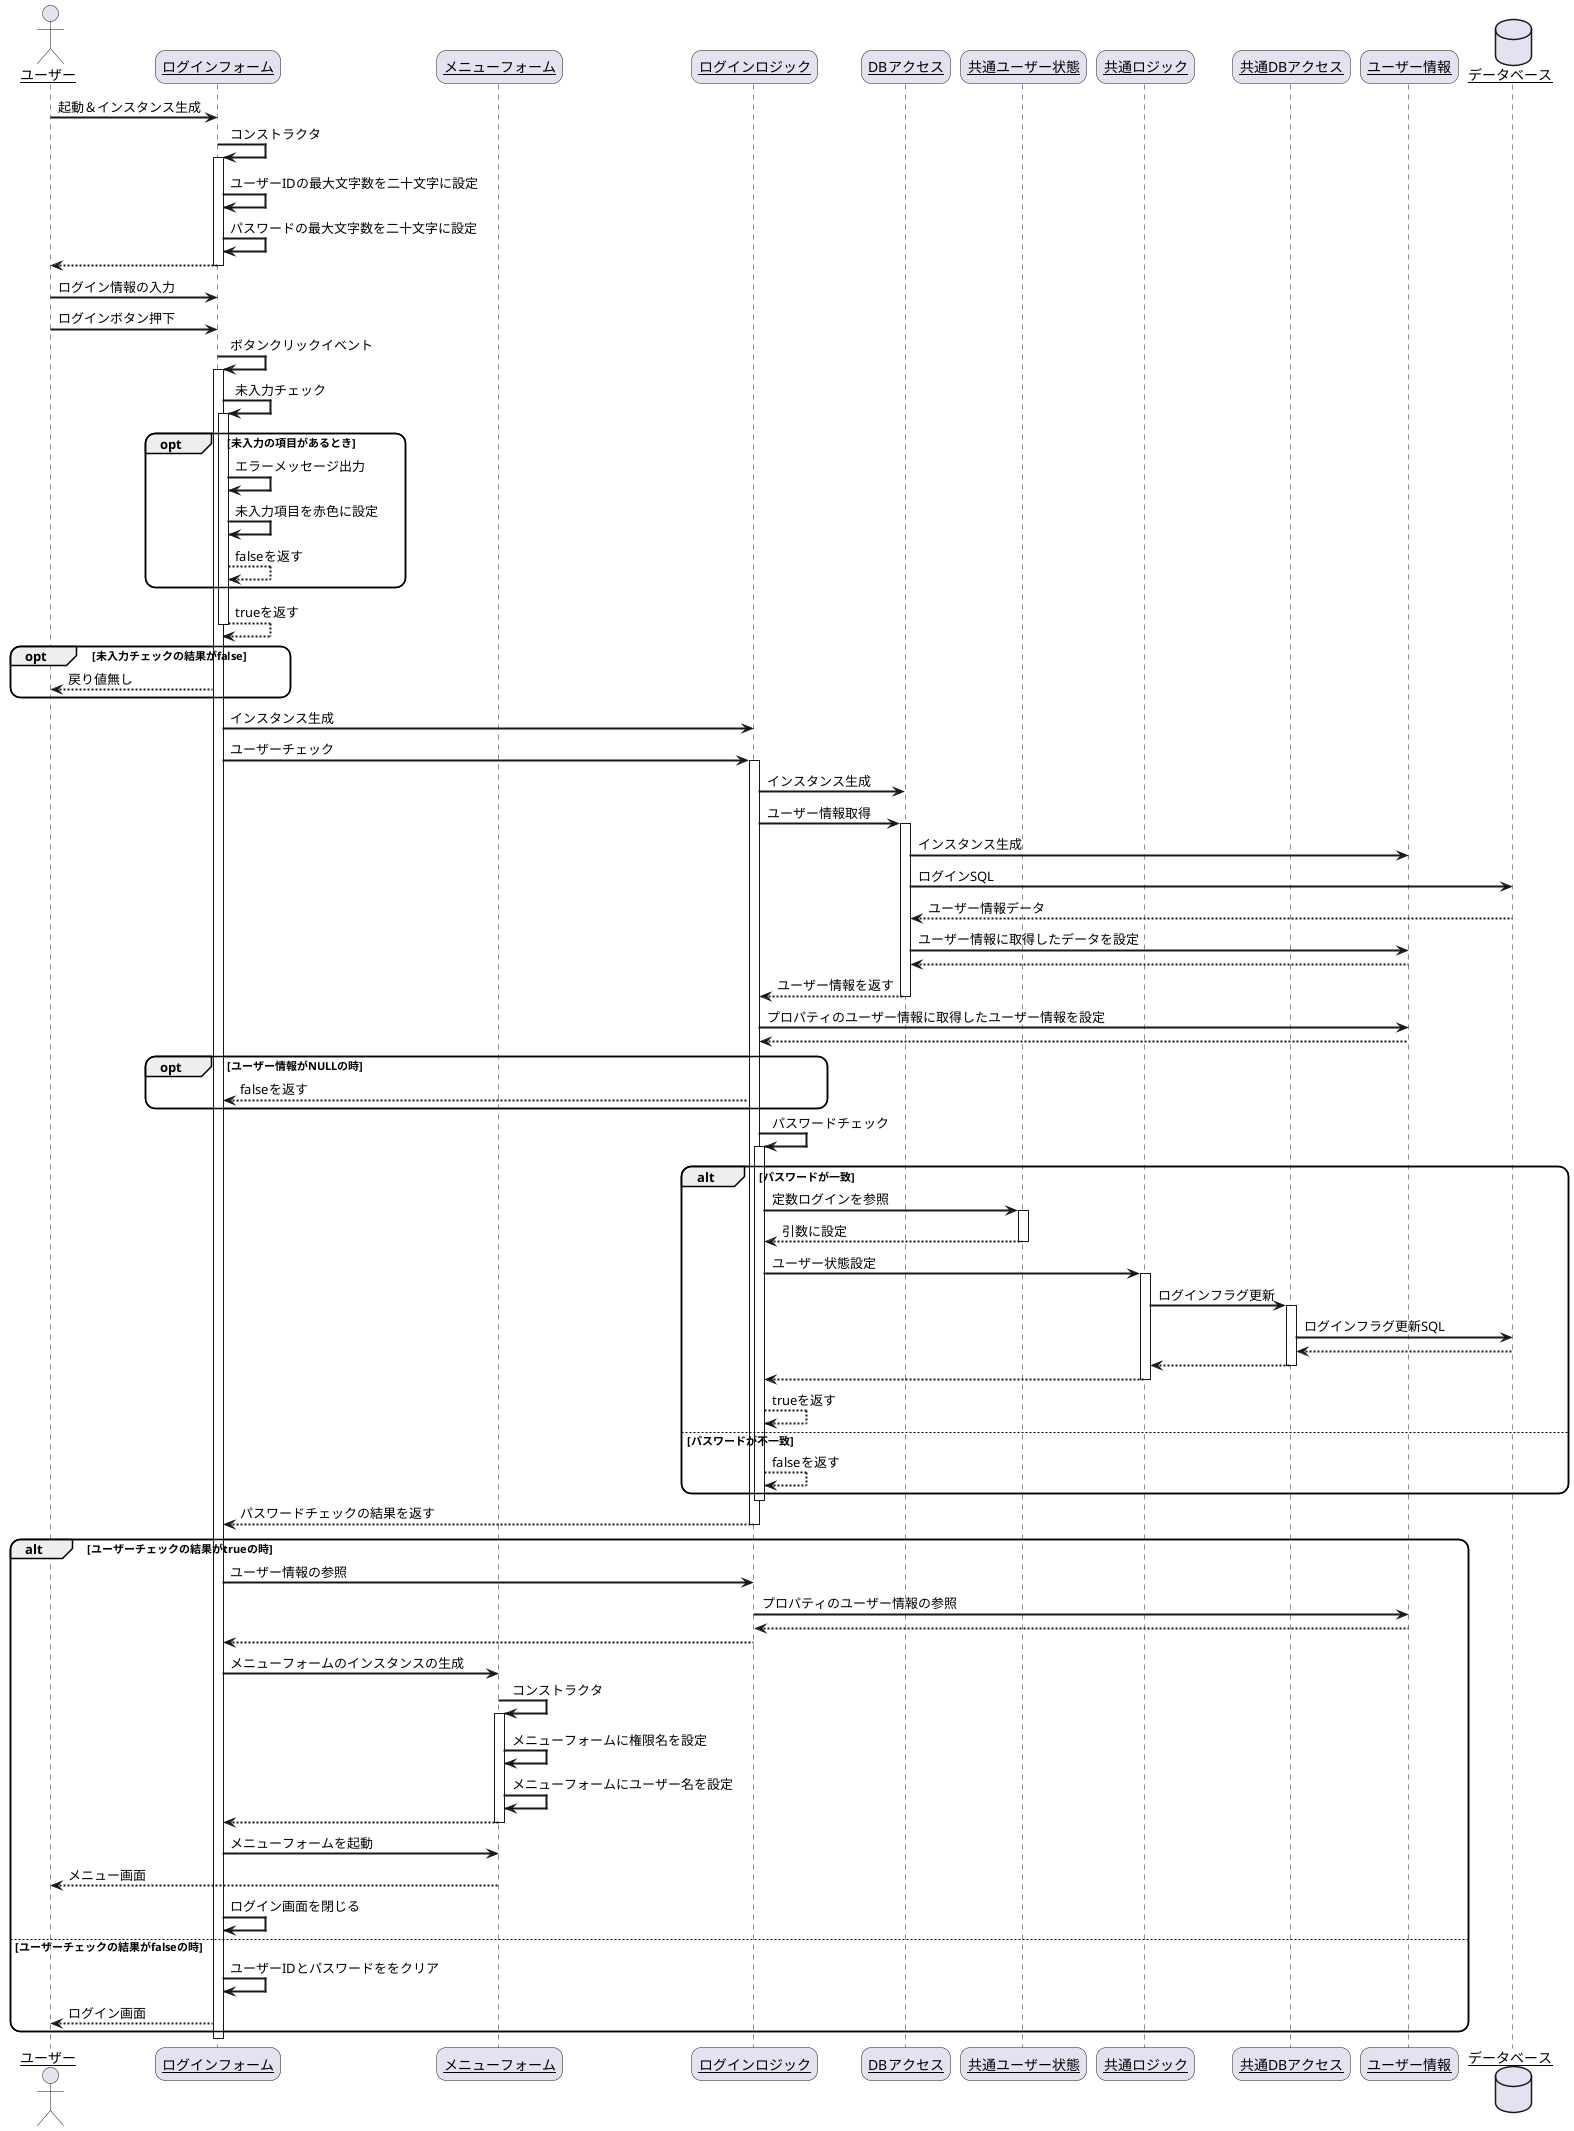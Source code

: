 @startuml
skinparam sequenceArrowThickness 2
skinparam roundcorner 20
skinparam maxmessagesize 60
skinparam sequenceParticipant underline

actor "ユーザー" as user
participant "ログインフォーム" as login_form
participant "メニューフォーム" as menu_form
participant "ログインロジック" as login_logic
participant "DBアクセス" as data_acces
participant "共通ユーザー状態" as enum_user
participant "共通ロジック" as common_logic
participant "共通DBアクセス" as common_db
participant "ユーザー情報" as user_info
database "データベース" as db

user -> login_form: 起動＆インスタンス生成
login_form -> login_form: コンストラクタ
activate login_form
login_form -> login_form:ユーザーIDの最大文字数を二十文字に設定
login_form -> login_form:パスワードの最大文字数を二十文字に設定

login_form --> user:
deactivate login_form
user -> login_form: ログイン情報の入力
user -> login_form: ログインボタン押下
login_form -> login_form: ボタンクリックイベント
activate login_form

login_form -> login_form: 未入力チェック
activate login_form
opt 未入力の項目があるとき
    login_form -> login_form: エラーメッセージ出力
    login_form -> login_form: 未入力項目を赤色に設定
    login_form --> login_form:falseを返す
end
login_form --> login_form:trueを返す
deactivate login_form
opt 未入力チェックの結果がfalse
    login_form --> user:戻り値無し
end
login_form -> login_logic: インスタンス生成
login_form -> login_logic: ユーザーチェック
activate login_logic
login_logic -> data_acces: インスタンス生成
login_logic -> data_acces: ユーザー情報取得
activate data_acces

data_acces -> user_info: インスタンス生成
data_acces -> db: ログインSQL
db --> data_acces: ユーザー情報データ
data_acces -> user_info: ユーザー情報に取得したデータを設定
user_info --> data_acces:
data_acces --> login_logic: ユーザー情報を返す
deactivate data_acces
login_logic -> user_info: プロパティのユーザー情報に取得したユーザー情報を設定
user_info --> login_logic: 
opt ユーザー情報がNULLの時
    login_logic --> login_form: falseを返す
end
login_logic -> login_logic: パスワードチェック
activate login_logic
alt パスワードが一致
    login_logic -> enum_user: 定数ログインを参照
    activate enum_user
    enum_user --> login_logic: 引数に設定
    deactivate enum_user
    login_logic -> common_logic: ユーザー状態設定
    activate common_logic
    common_logic -> common_db: ログインフラグ更新
    activate common_db
    common_db -> db: ログインフラグ更新SQL
    db --> common_db: 
    common_db --> common_logic: 
    deactivate common_db
    common_logic --> login_logic: 
    deactivate common_logic
    login_logic --> login_logic: trueを返す
else パスワードが不一致
    login_logic --> login_logic: falseを返す
end
deactivate login_logic
login_logic --> login_form: パスワードチェックの結果を返す
deactivate login_logic
deactivate login_logic
alt ユーザーチェックの結果がtrueの時
    login_form -> login_logic: ユーザー情報の参照
    login_logic -> user_info: プロパティのユーザー情報の参照
    user_info --> login_logic: 
    login_logic --> login_form: 
    login_form -> menu_form: メニューフォームのインスタンスの生成
    menu_form -> menu_form: コンストラクタ
    activate menu_form
    menu_form -> menu_form: メニューフォームに権限名を設定
    menu_form -> menu_form: メニューフォームにユーザー名を設定
    menu_form --> login_form: 
    deactivate menu_form
    login_form -> menu_form: メニューフォームを起動
    menu_form --> user: メニュー画面
    login_form -> login_form: ログイン画面を閉じる
else ユーザーチェックの結果がfalseの時
    login_form -> login_form: ユーザーIDとパスワードををクリア
    login_form --> user: ログイン画面
end
deactivate login_form

@enduml